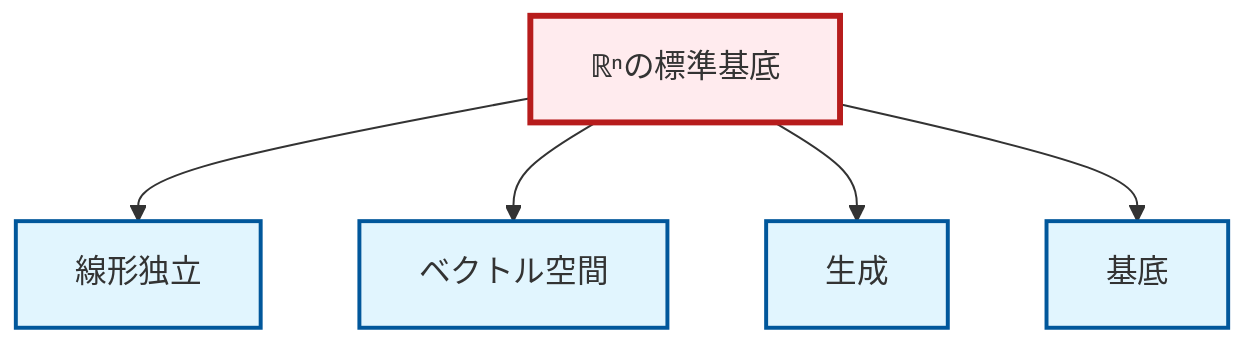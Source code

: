 graph TD
    classDef definition fill:#e1f5fe,stroke:#01579b,stroke-width:2px
    classDef theorem fill:#f3e5f5,stroke:#4a148c,stroke-width:2px
    classDef axiom fill:#fff3e0,stroke:#e65100,stroke-width:2px
    classDef example fill:#e8f5e9,stroke:#1b5e20,stroke-width:2px
    classDef current fill:#ffebee,stroke:#b71c1c,stroke-width:3px
    def-span["生成"]:::definition
    def-basis["基底"]:::definition
    ex-standard-basis-rn["ℝⁿの標準基底"]:::example
    def-vector-space["ベクトル空間"]:::definition
    def-linear-independence["線形独立"]:::definition
    ex-standard-basis-rn --> def-linear-independence
    ex-standard-basis-rn --> def-vector-space
    ex-standard-basis-rn --> def-span
    ex-standard-basis-rn --> def-basis
    class ex-standard-basis-rn current